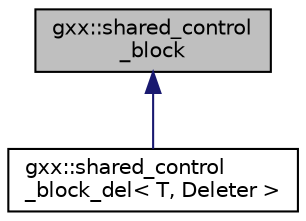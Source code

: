 digraph "gxx::shared_control_block"
{
  edge [fontname="Helvetica",fontsize="10",labelfontname="Helvetica",labelfontsize="10"];
  node [fontname="Helvetica",fontsize="10",shape=record];
  Node1 [label="gxx::shared_control\l_block",height=0.2,width=0.4,color="black", fillcolor="grey75", style="filled", fontcolor="black"];
  Node1 -> Node2 [dir="back",color="midnightblue",fontsize="10",style="solid",fontname="Helvetica"];
  Node2 [label="gxx::shared_control\l_block_del\< T, Deleter \>",height=0.2,width=0.4,color="black", fillcolor="white", style="filled",URL="$classgxx_1_1shared__control__block__del.html"];
}
